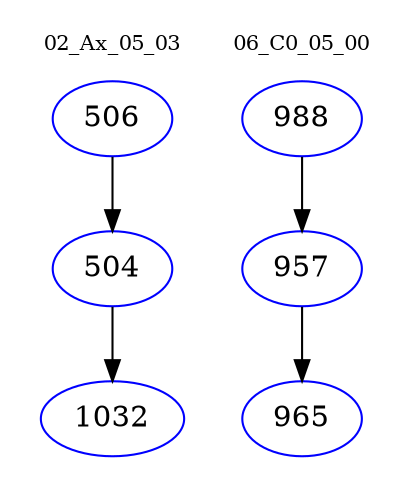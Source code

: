 digraph{
subgraph cluster_0 {
color = white
label = "02_Ax_05_03";
fontsize=10;
T0_506 [label="506", color="blue"]
T0_506 -> T0_504 [color="black"]
T0_504 [label="504", color="blue"]
T0_504 -> T0_1032 [color="black"]
T0_1032 [label="1032", color="blue"]
}
subgraph cluster_1 {
color = white
label = "06_C0_05_00";
fontsize=10;
T1_988 [label="988", color="blue"]
T1_988 -> T1_957 [color="black"]
T1_957 [label="957", color="blue"]
T1_957 -> T1_965 [color="black"]
T1_965 [label="965", color="blue"]
}
}
